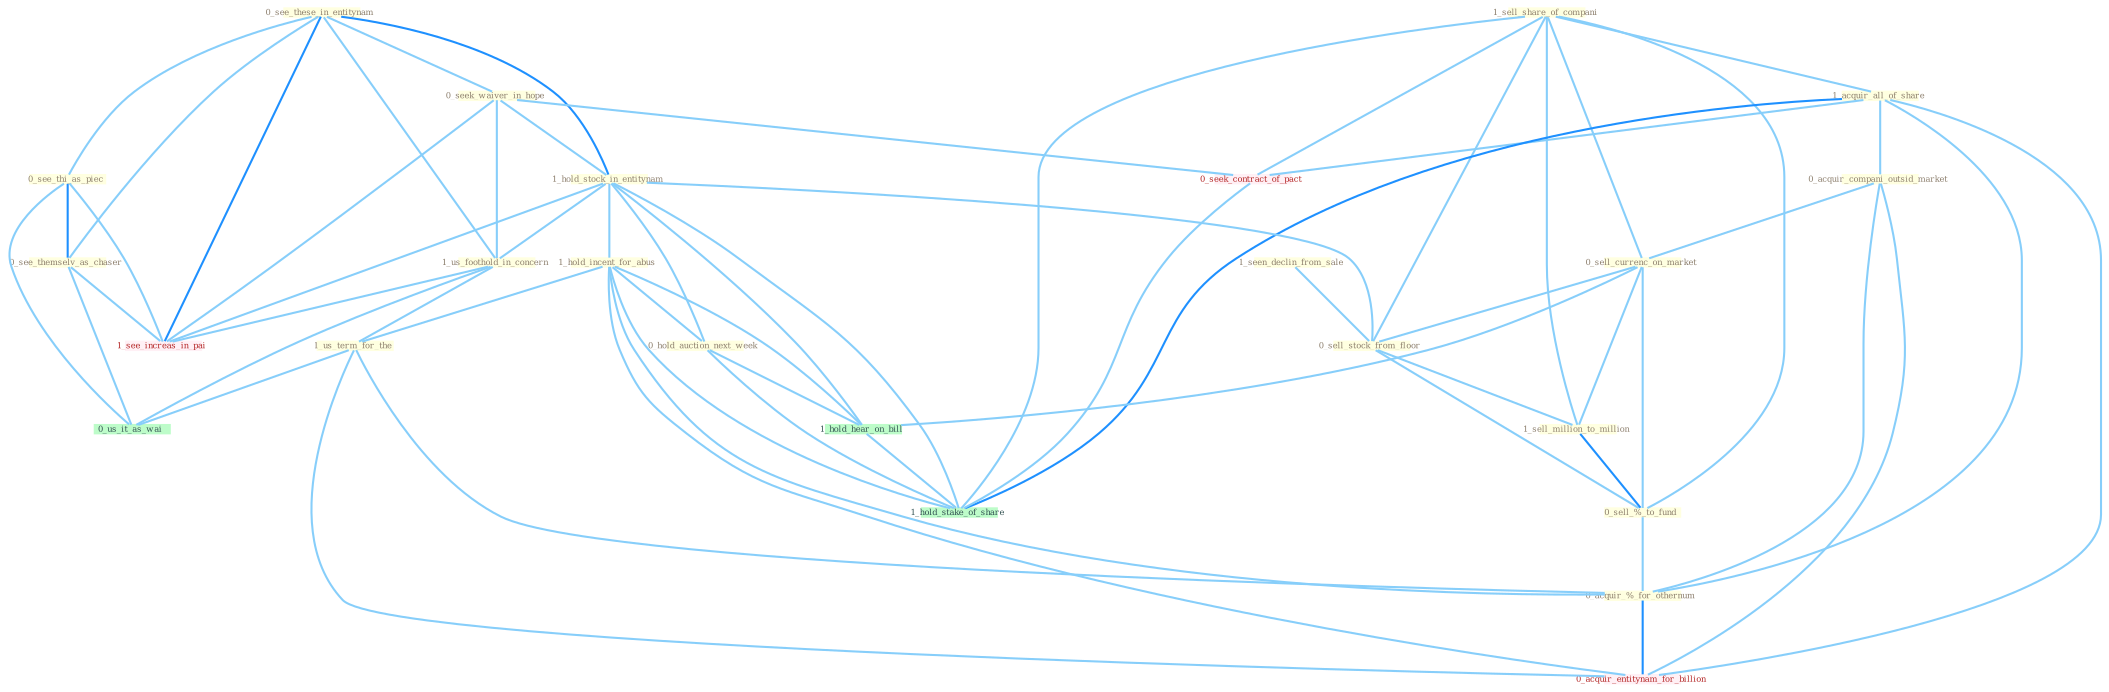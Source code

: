 Graph G{ 
    node
    [shape=polygon,style=filled,width=.5,height=.06,color="#BDFCC9",fixedsize=true,fontsize=4,
    fontcolor="#2f4f4f"];
    {node
    [color="#ffffe0", fontcolor="#8b7d6b"] "0_see_these_in_entitynam " "0_seek_waiver_in_hope " "1_sell_share_of_compani " "1_acquir_all_of_share " "0_acquir_compani_outsid_market " "0_see_thi_as_piec " "0_sell_currenc_on_market " "0_see_themselv_as_chaser " "1_seen_declin_from_sale " "1_hold_stock_in_entitynam " "1_hold_incent_for_abus " "0_sell_stock_from_floor " "1_us_foothold_in_concern " "1_sell_million_to_million " "0_sell_%_to_fund " "1_us_term_for_the " "0_hold_auction_next_week " "0_acquir_%_for_othernum "}
{node [color="#fff0f5", fontcolor="#b22222"] "0_seek_contract_of_pact " "0_acquir_entitynam_for_billion " "1_see_increas_in_pai "}
edge [color="#B0E2FF"];

	"0_see_these_in_entitynam " -- "0_seek_waiver_in_hope " [w="1", color="#87cefa" ];
	"0_see_these_in_entitynam " -- "0_see_thi_as_piec " [w="1", color="#87cefa" ];
	"0_see_these_in_entitynam " -- "0_see_themselv_as_chaser " [w="1", color="#87cefa" ];
	"0_see_these_in_entitynam " -- "1_hold_stock_in_entitynam " [w="2", color="#1e90ff" , len=0.8];
	"0_see_these_in_entitynam " -- "1_us_foothold_in_concern " [w="1", color="#87cefa" ];
	"0_see_these_in_entitynam " -- "1_see_increas_in_pai " [w="2", color="#1e90ff" , len=0.8];
	"0_seek_waiver_in_hope " -- "1_hold_stock_in_entitynam " [w="1", color="#87cefa" ];
	"0_seek_waiver_in_hope " -- "1_us_foothold_in_concern " [w="1", color="#87cefa" ];
	"0_seek_waiver_in_hope " -- "0_seek_contract_of_pact " [w="1", color="#87cefa" ];
	"0_seek_waiver_in_hope " -- "1_see_increas_in_pai " [w="1", color="#87cefa" ];
	"1_sell_share_of_compani " -- "1_acquir_all_of_share " [w="1", color="#87cefa" ];
	"1_sell_share_of_compani " -- "0_sell_currenc_on_market " [w="1", color="#87cefa" ];
	"1_sell_share_of_compani " -- "0_sell_stock_from_floor " [w="1", color="#87cefa" ];
	"1_sell_share_of_compani " -- "1_sell_million_to_million " [w="1", color="#87cefa" ];
	"1_sell_share_of_compani " -- "0_sell_%_to_fund " [w="1", color="#87cefa" ];
	"1_sell_share_of_compani " -- "0_seek_contract_of_pact " [w="1", color="#87cefa" ];
	"1_sell_share_of_compani " -- "1_hold_stake_of_share " [w="1", color="#87cefa" ];
	"1_acquir_all_of_share " -- "0_acquir_compani_outsid_market " [w="1", color="#87cefa" ];
	"1_acquir_all_of_share " -- "0_acquir_%_for_othernum " [w="1", color="#87cefa" ];
	"1_acquir_all_of_share " -- "0_seek_contract_of_pact " [w="1", color="#87cefa" ];
	"1_acquir_all_of_share " -- "0_acquir_entitynam_for_billion " [w="1", color="#87cefa" ];
	"1_acquir_all_of_share " -- "1_hold_stake_of_share " [w="2", color="#1e90ff" , len=0.8];
	"0_acquir_compani_outsid_market " -- "0_sell_currenc_on_market " [w="1", color="#87cefa" ];
	"0_acquir_compani_outsid_market " -- "0_acquir_%_for_othernum " [w="1", color="#87cefa" ];
	"0_acquir_compani_outsid_market " -- "0_acquir_entitynam_for_billion " [w="1", color="#87cefa" ];
	"0_see_thi_as_piec " -- "0_see_themselv_as_chaser " [w="2", color="#1e90ff" , len=0.8];
	"0_see_thi_as_piec " -- "0_us_it_as_wai " [w="1", color="#87cefa" ];
	"0_see_thi_as_piec " -- "1_see_increas_in_pai " [w="1", color="#87cefa" ];
	"0_sell_currenc_on_market " -- "0_sell_stock_from_floor " [w="1", color="#87cefa" ];
	"0_sell_currenc_on_market " -- "1_sell_million_to_million " [w="1", color="#87cefa" ];
	"0_sell_currenc_on_market " -- "0_sell_%_to_fund " [w="1", color="#87cefa" ];
	"0_sell_currenc_on_market " -- "1_hold_hear_on_bill " [w="1", color="#87cefa" ];
	"0_see_themselv_as_chaser " -- "0_us_it_as_wai " [w="1", color="#87cefa" ];
	"0_see_themselv_as_chaser " -- "1_see_increas_in_pai " [w="1", color="#87cefa" ];
	"1_seen_declin_from_sale " -- "0_sell_stock_from_floor " [w="1", color="#87cefa" ];
	"1_hold_stock_in_entitynam " -- "1_hold_incent_for_abus " [w="1", color="#87cefa" ];
	"1_hold_stock_in_entitynam " -- "0_sell_stock_from_floor " [w="1", color="#87cefa" ];
	"1_hold_stock_in_entitynam " -- "1_us_foothold_in_concern " [w="1", color="#87cefa" ];
	"1_hold_stock_in_entitynam " -- "0_hold_auction_next_week " [w="1", color="#87cefa" ];
	"1_hold_stock_in_entitynam " -- "1_see_increas_in_pai " [w="1", color="#87cefa" ];
	"1_hold_stock_in_entitynam " -- "1_hold_hear_on_bill " [w="1", color="#87cefa" ];
	"1_hold_stock_in_entitynam " -- "1_hold_stake_of_share " [w="1", color="#87cefa" ];
	"1_hold_incent_for_abus " -- "1_us_term_for_the " [w="1", color="#87cefa" ];
	"1_hold_incent_for_abus " -- "0_hold_auction_next_week " [w="1", color="#87cefa" ];
	"1_hold_incent_for_abus " -- "0_acquir_%_for_othernum " [w="1", color="#87cefa" ];
	"1_hold_incent_for_abus " -- "0_acquir_entitynam_for_billion " [w="1", color="#87cefa" ];
	"1_hold_incent_for_abus " -- "1_hold_hear_on_bill " [w="1", color="#87cefa" ];
	"1_hold_incent_for_abus " -- "1_hold_stake_of_share " [w="1", color="#87cefa" ];
	"0_sell_stock_from_floor " -- "1_sell_million_to_million " [w="1", color="#87cefa" ];
	"0_sell_stock_from_floor " -- "0_sell_%_to_fund " [w="1", color="#87cefa" ];
	"1_us_foothold_in_concern " -- "1_us_term_for_the " [w="1", color="#87cefa" ];
	"1_us_foothold_in_concern " -- "0_us_it_as_wai " [w="1", color="#87cefa" ];
	"1_us_foothold_in_concern " -- "1_see_increas_in_pai " [w="1", color="#87cefa" ];
	"1_sell_million_to_million " -- "0_sell_%_to_fund " [w="2", color="#1e90ff" , len=0.8];
	"0_sell_%_to_fund " -- "0_acquir_%_for_othernum " [w="1", color="#87cefa" ];
	"1_us_term_for_the " -- "0_acquir_%_for_othernum " [w="1", color="#87cefa" ];
	"1_us_term_for_the " -- "0_us_it_as_wai " [w="1", color="#87cefa" ];
	"1_us_term_for_the " -- "0_acquir_entitynam_for_billion " [w="1", color="#87cefa" ];
	"0_hold_auction_next_week " -- "1_hold_hear_on_bill " [w="1", color="#87cefa" ];
	"0_hold_auction_next_week " -- "1_hold_stake_of_share " [w="1", color="#87cefa" ];
	"0_acquir_%_for_othernum " -- "0_acquir_entitynam_for_billion " [w="2", color="#1e90ff" , len=0.8];
	"0_seek_contract_of_pact " -- "1_hold_stake_of_share " [w="1", color="#87cefa" ];
	"1_hold_hear_on_bill " -- "1_hold_stake_of_share " [w="1", color="#87cefa" ];
}